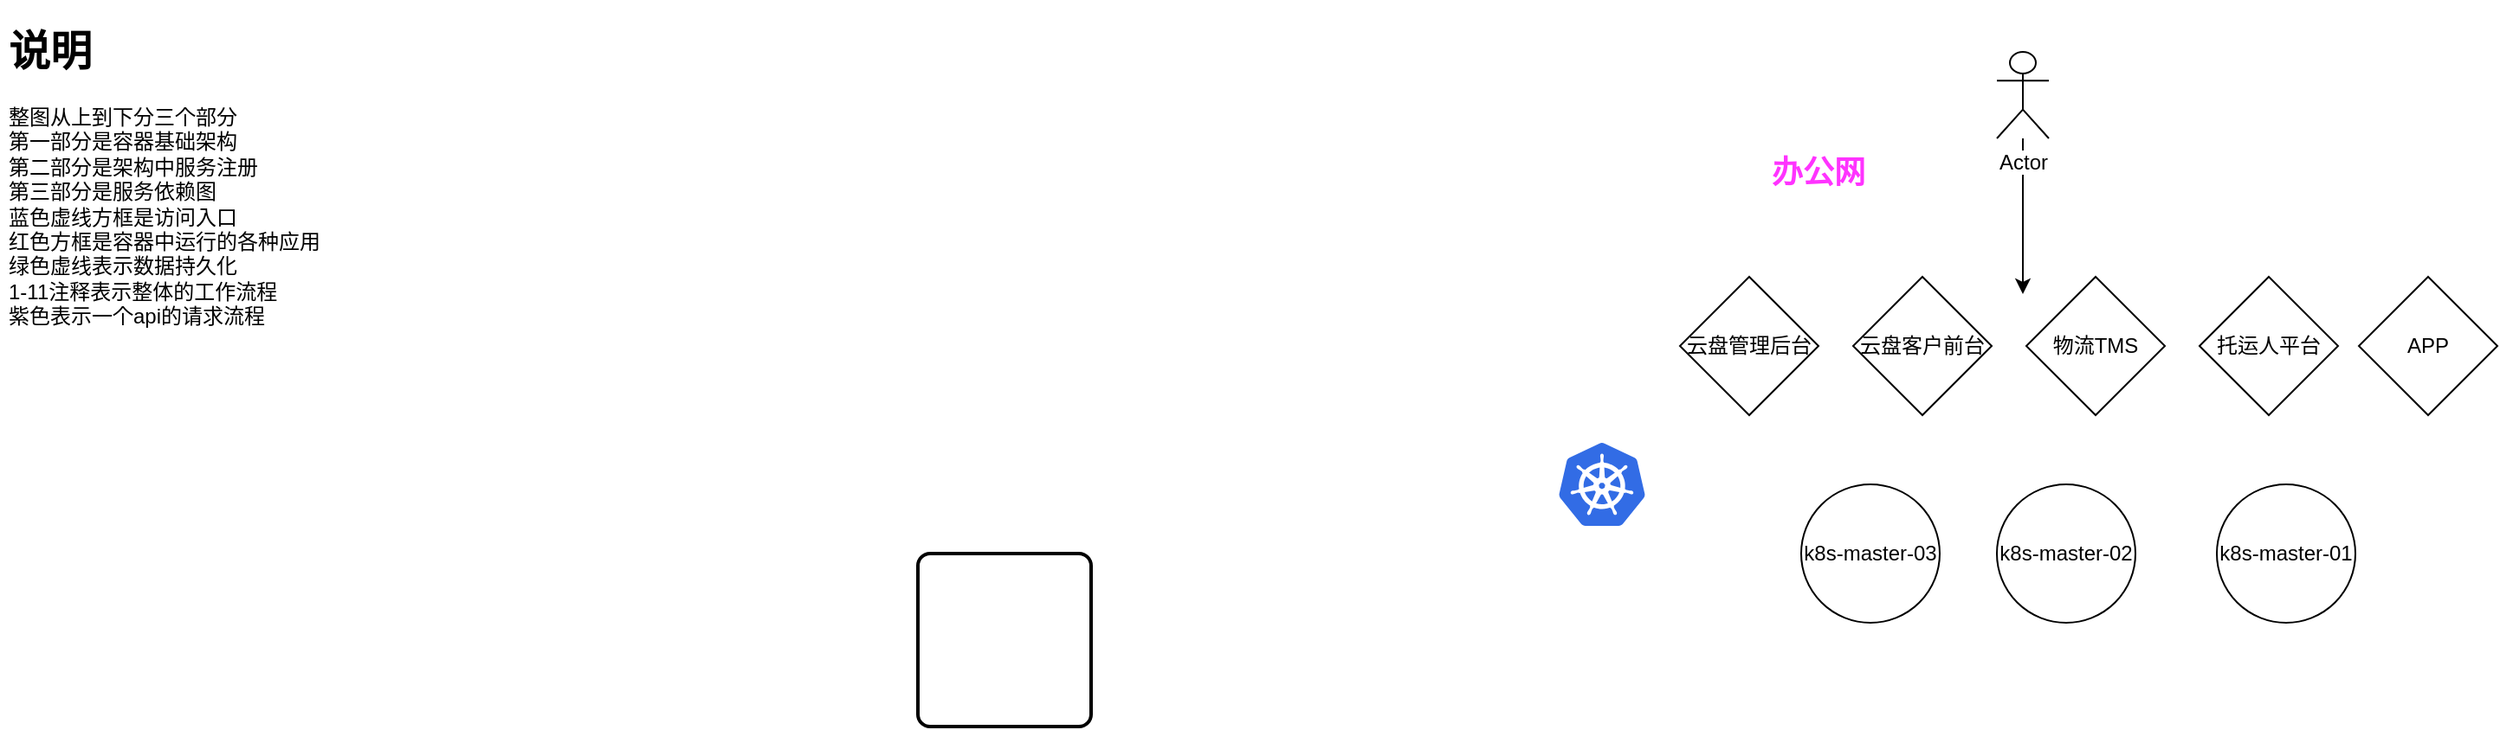 <mxfile version="12.3.6" type="github" pages="1"><diagram id="JOAECc9dolxZvERgOYIs" name="第 1 页"><mxGraphModel dx="2489" dy="1941" grid="1" gridSize="10" guides="1" tooltips="1" connect="1" arrows="1" fold="1" page="1" pageScale="1" pageWidth="827" pageHeight="1169" math="0" shadow="0"><root><mxCell id="0"/><mxCell id="1" parent="0"/><mxCell id="q3KWGAczgnSq44PTm5tH-10" style="edgeStyle=orthogonalEdgeStyle;rounded=0;orthogonalLoop=1;jettySize=auto;html=1;" edge="1" parent="1" source="q3KWGAczgnSq44PTm5tH-1"><mxGeometry relative="1" as="geometry"><mxPoint x="348" y="160" as="targetPoint"/></mxGeometry></mxCell><mxCell id="q3KWGAczgnSq44PTm5tH-1" value="Actor" style="shape=umlActor;verticalLabelPosition=bottom;labelBackgroundColor=#ffffff;verticalAlign=top;html=1;outlineConnect=0;" vertex="1" parent="1"><mxGeometry x="333" y="20" width="30" height="50" as="geometry"/></mxCell><mxCell id="q3KWGAczgnSq44PTm5tH-2" value="云盘管理后台" style="rhombus;whiteSpace=wrap;html=1;" vertex="1" parent="1"><mxGeometry x="150" y="150" width="80" height="80" as="geometry"/></mxCell><mxCell id="q3KWGAczgnSq44PTm5tH-3" value="云盘客户前台" style="rhombus;whiteSpace=wrap;html=1;" vertex="1" parent="1"><mxGeometry x="250" y="150" width="80" height="80" as="geometry"/></mxCell><mxCell id="q3KWGAczgnSq44PTm5tH-4" value="物流TMS" style="rhombus;whiteSpace=wrap;html=1;" vertex="1" parent="1"><mxGeometry x="350" y="150" width="80" height="80" as="geometry"/></mxCell><mxCell id="q3KWGAczgnSq44PTm5tH-5" value="托运人平台" style="rhombus;whiteSpace=wrap;html=1;" vertex="1" parent="1"><mxGeometry x="450" y="150" width="80" height="80" as="geometry"/></mxCell><mxCell id="q3KWGAczgnSq44PTm5tH-8" value="&lt;h1&gt;说明&lt;/h1&gt;&lt;div&gt;整图从上到下分三个部分&lt;/div&gt;&lt;div&gt;第一部分是容器基础架构&lt;/div&gt;&lt;div&gt;第二部分是架构中服务注册&lt;/div&gt;&lt;div&gt;第三部分是服务依赖图&lt;/div&gt;&lt;div&gt;蓝色虚线方框是访问入口&lt;/div&gt;&lt;div&gt;红色方框是容器中运行的各种应用&lt;/div&gt;&lt;div&gt;绿色虚线表示数据持久化&lt;/div&gt;&lt;div&gt;1-11注释表示整体的工作流程&lt;/div&gt;&lt;div&gt;紫色表示一个api的请求流程&lt;/div&gt;" style="text;html=1;strokeColor=none;fillColor=none;spacing=5;spacingTop=-20;whiteSpace=wrap;overflow=hidden;rounded=0;" vertex="1" parent="1"><mxGeometry x="-820" width="197" height="200" as="geometry"/></mxCell><mxCell id="q3KWGAczgnSq44PTm5tH-9" value="&lt;font color=&quot;#ff33ff&quot; style=&quot;font-size: 18px&quot;&gt;&lt;b&gt;办公网&lt;/b&gt;&lt;/font&gt;" style="text;html=1;strokeColor=none;fillColor=none;align=center;verticalAlign=middle;whiteSpace=wrap;rounded=0;" vertex="1" parent="1"><mxGeometry x="200" y="70" width="60" height="40" as="geometry"/></mxCell><mxCell id="q3KWGAczgnSq44PTm5tH-11" value="APP" style="rhombus;whiteSpace=wrap;html=1;" vertex="1" parent="1"><mxGeometry x="542" y="150" width="80" height="80" as="geometry"/></mxCell><mxCell id="q3KWGAczgnSq44PTm5tH-13" value="k8s-master-03" style="ellipse;whiteSpace=wrap;html=1;aspect=fixed;fillColor=#FFFFFF;" vertex="1" parent="1"><mxGeometry x="220" y="270" width="80" height="80" as="geometry"/></mxCell><mxCell id="q3KWGAczgnSq44PTm5tH-14" value="&lt;span style=&quot;white-space: normal&quot;&gt;k8s-master-02&lt;/span&gt;" style="ellipse;whiteSpace=wrap;html=1;aspect=fixed;fillColor=#FFFFFF;" vertex="1" parent="1"><mxGeometry x="333" y="270" width="80" height="80" as="geometry"/></mxCell><mxCell id="q3KWGAczgnSq44PTm5tH-15" value="&lt;span style=&quot;white-space: normal&quot;&gt;k8s-master-01&lt;/span&gt;" style="ellipse;whiteSpace=wrap;html=1;aspect=fixed;fillColor=#FFFFFF;" vertex="1" parent="1"><mxGeometry x="460" y="270" width="80" height="80" as="geometry"/></mxCell><mxCell id="q3KWGAczgnSq44PTm5tH-18" value="" style="aspect=fixed;html=1;points=[];align=center;image;fontSize=12;image=img/lib/mscae/Kubernetes.svg;shadow=0;fillColor=#FFFFFF;" vertex="1" parent="1"><mxGeometry x="80" y="246" width="50" height="48" as="geometry"/></mxCell><mxCell id="q3KWGAczgnSq44PTm5tH-19" value="" style="rounded=1;whiteSpace=wrap;html=1;absoluteArcSize=1;arcSize=14;strokeWidth=2;shadow=0;fillColor=#FFFFFF;" vertex="1" parent="1"><mxGeometry x="-290" y="310" width="100" height="100" as="geometry"/></mxCell></root></mxGraphModel></diagram></mxfile>